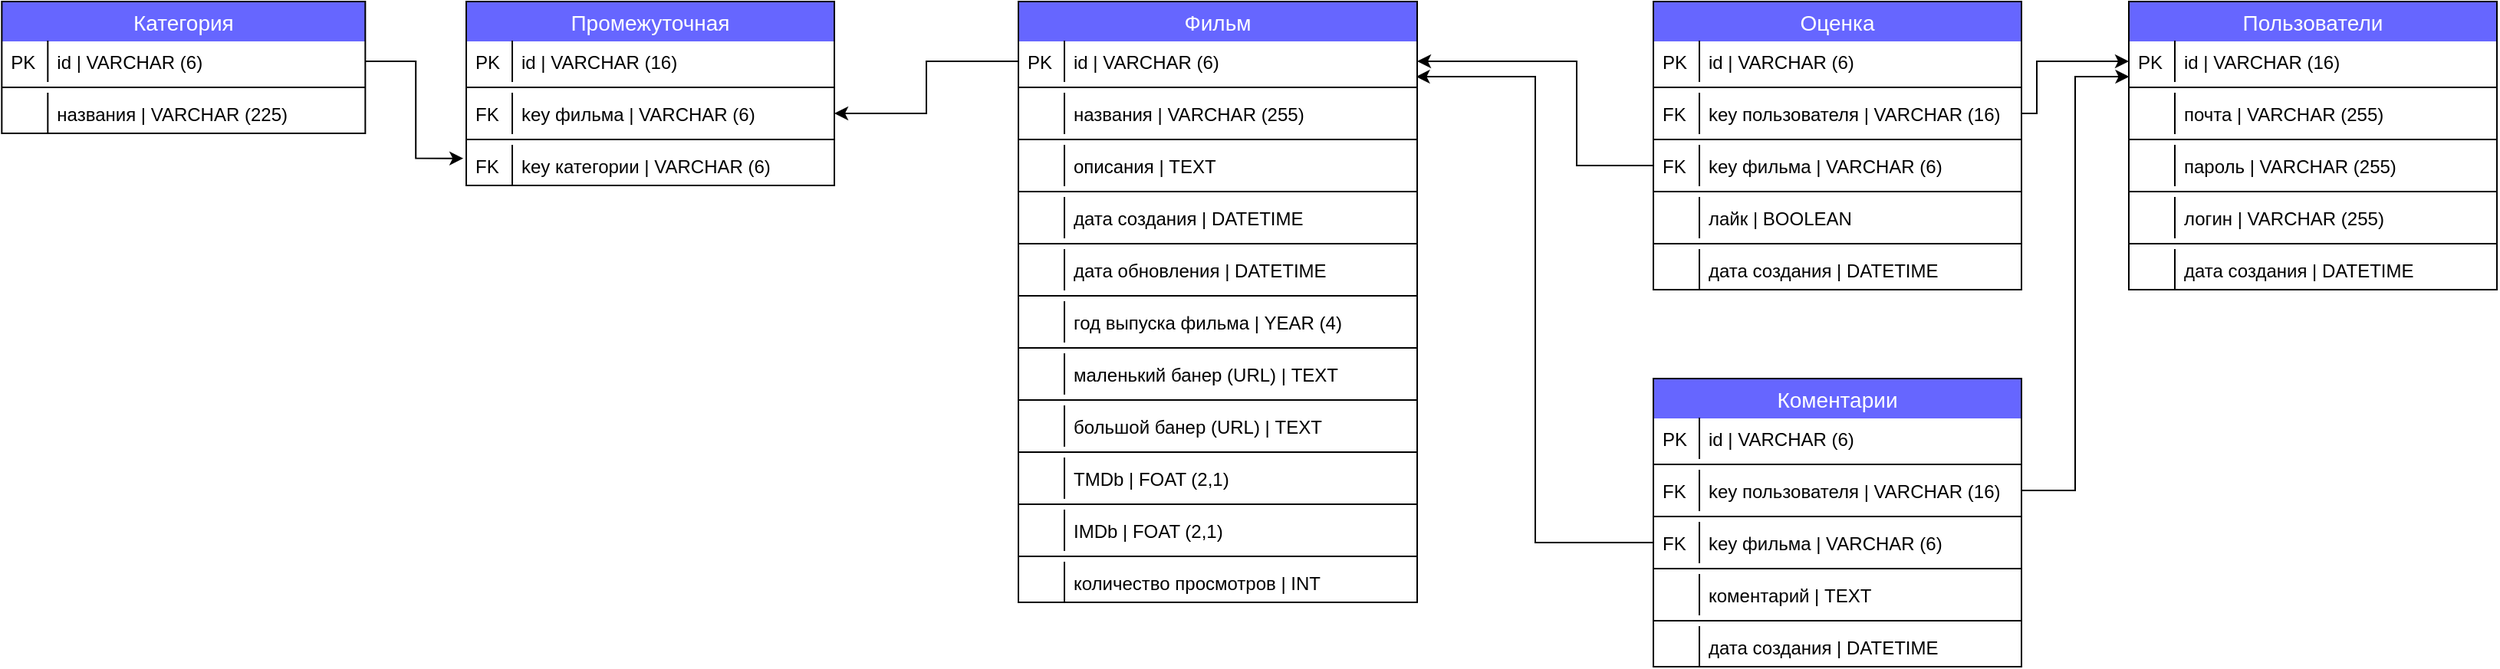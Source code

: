 <mxfile version="10.7.7" type="device"><diagram id="1l4dgND4WMXHuiXy7QQM" name="Страница 1"><mxGraphModel dx="3294" dy="940" grid="1" gridSize="10" guides="1" tooltips="1" connect="1" arrows="1" fold="1" page="1" pageScale="1" pageWidth="827" pageHeight="1169" math="0" shadow="0"><root><mxCell id="0"/><mxCell id="1" parent="0"/><mxCell id="4HRoLhW7DrajpxyYd2wr-30" value="Пользователи" style="swimlane;fontStyle=0;childLayout=stackLayout;horizontal=1;startSize=26;fillColor=#6666FF;horizontalStack=0;resizeParent=1;resizeParentMax=0;resizeLast=0;collapsible=1;marginBottom=0;swimlaneFillColor=#ffffff;align=center;fontSize=14;strokeColor=#000000;fontColor=#FFFFFF;fontFamily=Helvetica;labelBackgroundColor=none;rounded=0;shadow=0;comic=0;glass=0;swimlaneLine=0;" vertex="1" parent="1"><mxGeometry x="180" y="90" width="240" height="188" as="geometry"><mxRectangle x="180" y="90" width="70" height="26" as="alternateBounds"/></mxGeometry></mxCell><mxCell id="4HRoLhW7DrajpxyYd2wr-45" value="id | VARCHAR (16)" style="shape=partialRectangle;top=0;left=0;right=0;bottom=0;align=left;verticalAlign=middle;fillColor=none;spacingLeft=34;spacingRight=4;overflow=hidden;rotatable=0;points=[[0,0.5],[1,0.5]];portConstraint=eastwest;dropTarget=0;fontSize=12;labelBackgroundColor=none;strokeColor=#3333FF;fontColor=#000000;comic=0;" vertex="1" parent="4HRoLhW7DrajpxyYd2wr-30"><mxGeometry y="26" width="240" height="26" as="geometry"/></mxCell><mxCell id="4HRoLhW7DrajpxyYd2wr-46" value="PK" style="shape=partialRectangle;top=0;left=0;bottom=0;fillColor=none;align=left;verticalAlign=middle;spacingLeft=4;spacingRight=4;overflow=hidden;rotatable=0;points=[];portConstraint=eastwest;part=1;fontSize=12;fontColor=#000000;strokeColor=#000000;strokeWidth=1;shadow=0;comic=0;" vertex="1" connectable="0" parent="4HRoLhW7DrajpxyYd2wr-45"><mxGeometry width="30" height="26" as="geometry"/></mxCell><mxCell id="4HRoLhW7DrajpxyYd2wr-47" value="" style="line;strokeWidth=1;fillColor=none;align=left;verticalAlign=middle;spacingTop=-1;spacingLeft=3;spacingRight=3;rotatable=0;labelPosition=right;points=[];portConstraint=eastwest;fontSize=12;rounded=1;shadow=0;glass=0;comic=0;labelBackgroundColor=none;" vertex="1" parent="4HRoLhW7DrajpxyYd2wr-30"><mxGeometry y="52" width="240" height="8" as="geometry"/></mxCell><mxCell id="4HRoLhW7DrajpxyYd2wr-43" value="почта | VARCHAR (255)" style="shape=partialRectangle;top=0;left=0;right=0;bottom=0;align=left;verticalAlign=middle;fillColor=none;spacingLeft=34;spacingRight=4;overflow=hidden;rotatable=0;points=[[0,0.5],[1,0.5]];portConstraint=eastwest;dropTarget=0;fontSize=12;labelBackgroundColor=none;strokeColor=#3333FF;fontColor=#000000;" vertex="1" parent="4HRoLhW7DrajpxyYd2wr-30"><mxGeometry y="60" width="240" height="26" as="geometry"/></mxCell><mxCell id="4HRoLhW7DrajpxyYd2wr-44" value="" style="shape=partialRectangle;top=0;left=0;bottom=0;fillColor=none;align=left;verticalAlign=top;spacingLeft=4;spacingRight=4;overflow=hidden;rotatable=0;points=[];portConstraint=eastwest;part=1;fontSize=12;fontColor=#000000;strokeColor=#000000;strokeWidth=1;shadow=0;comic=0;" vertex="1" connectable="0" parent="4HRoLhW7DrajpxyYd2wr-43"><mxGeometry width="30" height="26" as="geometry"/></mxCell><mxCell id="4HRoLhW7DrajpxyYd2wr-48" value="" style="line;strokeWidth=1;fillColor=none;align=left;verticalAlign=middle;spacingTop=-1;spacingLeft=3;spacingRight=3;rotatable=0;labelPosition=right;points=[];portConstraint=eastwest;fontSize=12;rounded=1;shadow=0;glass=0;comic=0;labelBackgroundColor=none;" vertex="1" parent="4HRoLhW7DrajpxyYd2wr-30"><mxGeometry y="86" width="240" height="8" as="geometry"/></mxCell><mxCell id="4HRoLhW7DrajpxyYd2wr-49" value="пароль | VARCHAR (255)" style="shape=partialRectangle;top=0;left=0;right=0;bottom=0;align=left;verticalAlign=middle;fillColor=none;spacingLeft=34;spacingRight=4;overflow=hidden;rotatable=0;points=[[0,0.5],[1,0.5]];portConstraint=eastwest;dropTarget=0;fontSize=12;labelBackgroundColor=none;strokeColor=#3333FF;fontColor=#000000;" vertex="1" parent="4HRoLhW7DrajpxyYd2wr-30"><mxGeometry y="94" width="240" height="26" as="geometry"/></mxCell><mxCell id="4HRoLhW7DrajpxyYd2wr-50" value="" style="shape=partialRectangle;top=0;left=0;bottom=0;fillColor=none;align=left;verticalAlign=top;spacingLeft=4;spacingRight=4;overflow=hidden;rotatable=0;points=[];portConstraint=eastwest;part=1;fontSize=12;fontColor=#000000;strokeColor=#000000;strokeWidth=1;shadow=0;comic=0;" vertex="1" connectable="0" parent="4HRoLhW7DrajpxyYd2wr-49"><mxGeometry width="30" height="26" as="geometry"/></mxCell><mxCell id="4HRoLhW7DrajpxyYd2wr-51" value="" style="line;strokeWidth=1;fillColor=none;align=left;verticalAlign=middle;spacingTop=-1;spacingLeft=3;spacingRight=3;rotatable=0;labelPosition=right;points=[];portConstraint=eastwest;fontSize=12;rounded=0;shadow=0;glass=0;comic=0;labelBackgroundColor=none;" vertex="1" parent="4HRoLhW7DrajpxyYd2wr-30"><mxGeometry y="120" width="240" height="8" as="geometry"/></mxCell><mxCell id="4HRoLhW7DrajpxyYd2wr-52" value="логин | VARCHAR (255)" style="shape=partialRectangle;top=0;left=0;right=0;bottom=0;align=left;verticalAlign=middle;fillColor=none;spacingLeft=34;spacingRight=4;overflow=hidden;rotatable=0;points=[[0,0.5],[1,0.5]];portConstraint=eastwest;dropTarget=0;fontSize=12;labelBackgroundColor=none;strokeColor=#3333FF;fontColor=#000000;" vertex="1" parent="4HRoLhW7DrajpxyYd2wr-30"><mxGeometry y="128" width="240" height="26" as="geometry"/></mxCell><mxCell id="4HRoLhW7DrajpxyYd2wr-53" value="" style="shape=partialRectangle;top=0;left=0;bottom=0;fillColor=none;align=left;verticalAlign=top;spacingLeft=4;spacingRight=4;overflow=hidden;rotatable=0;points=[];portConstraint=eastwest;part=1;fontSize=12;fontColor=#000000;strokeColor=#000000;strokeWidth=1;shadow=0;comic=0;" vertex="1" connectable="0" parent="4HRoLhW7DrajpxyYd2wr-52"><mxGeometry width="30" height="26" as="geometry"/></mxCell><mxCell id="4HRoLhW7DrajpxyYd2wr-105" value="" style="line;strokeWidth=1;fillColor=none;align=left;verticalAlign=middle;spacingTop=-1;spacingLeft=3;spacingRight=3;rotatable=0;labelPosition=right;points=[];portConstraint=eastwest;fontSize=12;rounded=0;shadow=0;glass=0;comic=0;labelBackgroundColor=none;" vertex="1" parent="4HRoLhW7DrajpxyYd2wr-30"><mxGeometry y="154" width="240" height="8" as="geometry"/></mxCell><mxCell id="4HRoLhW7DrajpxyYd2wr-103" value="дата создания | DATETIME" style="shape=partialRectangle;top=0;left=0;right=0;bottom=0;align=left;verticalAlign=middle;fillColor=none;spacingLeft=34;spacingRight=4;overflow=hidden;rotatable=0;points=[[0,0.5],[1,0.5]];portConstraint=eastwest;dropTarget=0;fontSize=12;labelBackgroundColor=none;strokeColor=#3333FF;fontColor=#000000;" vertex="1" parent="4HRoLhW7DrajpxyYd2wr-30"><mxGeometry y="162" width="240" height="26" as="geometry"/></mxCell><mxCell id="4HRoLhW7DrajpxyYd2wr-104" value="" style="shape=partialRectangle;top=0;left=0;bottom=0;fillColor=none;align=left;verticalAlign=top;spacingLeft=4;spacingRight=4;overflow=hidden;rotatable=0;points=[];portConstraint=eastwest;part=1;fontSize=12;fontColor=#000000;strokeColor=#000000;strokeWidth=1;shadow=0;comic=0;" vertex="1" connectable="0" parent="4HRoLhW7DrajpxyYd2wr-103"><mxGeometry width="30" height="26" as="geometry"/></mxCell><mxCell id="4HRoLhW7DrajpxyYd2wr-57" value="Оценка" style="swimlane;fontStyle=0;childLayout=stackLayout;horizontal=1;startSize=26;fillColor=#6666FF;horizontalStack=0;resizeParent=1;resizeParentMax=0;resizeLast=0;collapsible=1;marginBottom=0;swimlaneFillColor=#ffffff;align=center;fontSize=14;strokeColor=#000000;fontColor=#FFFFFF;fontFamily=Helvetica;labelBackgroundColor=none;rounded=0;shadow=0;comic=0;glass=0;swimlaneLine=0;" vertex="1" parent="1"><mxGeometry x="-130" y="90" width="240" height="188" as="geometry"><mxRectangle x="180" y="90" width="70" height="26" as="alternateBounds"/></mxGeometry></mxCell><mxCell id="4HRoLhW7DrajpxyYd2wr-58" value="id | VARCHAR (6)" style="shape=partialRectangle;top=0;left=0;right=0;bottom=0;align=left;verticalAlign=middle;fillColor=none;spacingLeft=34;spacingRight=4;overflow=hidden;rotatable=0;points=[[0,0.5],[1,0.5]];portConstraint=eastwest;dropTarget=0;fontSize=12;labelBackgroundColor=none;strokeColor=#3333FF;fontColor=#000000;comic=0;" vertex="1" parent="4HRoLhW7DrajpxyYd2wr-57"><mxGeometry y="26" width="240" height="26" as="geometry"/></mxCell><mxCell id="4HRoLhW7DrajpxyYd2wr-59" value="PK" style="shape=partialRectangle;top=0;left=0;bottom=0;fillColor=none;align=left;verticalAlign=middle;spacingLeft=4;spacingRight=4;overflow=hidden;rotatable=0;points=[];portConstraint=eastwest;part=1;fontSize=12;fontColor=#000000;strokeColor=#000000;strokeWidth=1;shadow=0;comic=0;" vertex="1" connectable="0" parent="4HRoLhW7DrajpxyYd2wr-58"><mxGeometry width="30" height="26" as="geometry"/></mxCell><mxCell id="4HRoLhW7DrajpxyYd2wr-60" value="" style="line;strokeWidth=1;fillColor=none;align=left;verticalAlign=middle;spacingTop=-1;spacingLeft=3;spacingRight=3;rotatable=0;labelPosition=right;points=[];portConstraint=eastwest;fontSize=12;rounded=1;shadow=0;glass=0;comic=0;labelBackgroundColor=none;" vertex="1" parent="4HRoLhW7DrajpxyYd2wr-57"><mxGeometry y="52" width="240" height="8" as="geometry"/></mxCell><mxCell id="4HRoLhW7DrajpxyYd2wr-61" value="key пользователя | VARCHAR (16)" style="shape=partialRectangle;top=0;left=0;right=0;bottom=0;align=left;verticalAlign=middle;fillColor=none;spacingLeft=34;spacingRight=4;overflow=hidden;rotatable=0;points=[[0,0.5],[1,0.5]];portConstraint=eastwest;dropTarget=0;fontSize=12;labelBackgroundColor=none;strokeColor=#3333FF;fontColor=#000000;" vertex="1" parent="4HRoLhW7DrajpxyYd2wr-57"><mxGeometry y="60" width="240" height="26" as="geometry"/></mxCell><mxCell id="4HRoLhW7DrajpxyYd2wr-62" value="FK" style="shape=partialRectangle;top=0;left=0;bottom=0;fillColor=none;align=left;verticalAlign=top;spacingLeft=4;spacingRight=4;overflow=hidden;rotatable=0;points=[];portConstraint=eastwest;part=1;fontSize=12;fontColor=#000000;strokeColor=#000000;strokeWidth=1;shadow=0;comic=0;" vertex="1" connectable="0" parent="4HRoLhW7DrajpxyYd2wr-61"><mxGeometry width="30" height="26" as="geometry"/></mxCell><mxCell id="4HRoLhW7DrajpxyYd2wr-140" value="" style="line;strokeWidth=1;fillColor=none;align=left;verticalAlign=middle;spacingTop=-1;spacingLeft=3;spacingRight=3;rotatable=0;labelPosition=right;points=[];portConstraint=eastwest;fontSize=12;rounded=0;shadow=0;glass=0;comic=0;labelBackgroundColor=none;" vertex="1" parent="4HRoLhW7DrajpxyYd2wr-57"><mxGeometry y="86" width="240" height="8" as="geometry"/></mxCell><mxCell id="4HRoLhW7DrajpxyYd2wr-138" value="key фильма | VARCHAR (6)" style="shape=partialRectangle;top=0;left=0;right=0;bottom=0;align=left;verticalAlign=middle;fillColor=none;spacingLeft=34;spacingRight=4;overflow=hidden;rotatable=0;points=[[0,0.5],[1,0.5]];portConstraint=eastwest;dropTarget=0;fontSize=12;labelBackgroundColor=none;strokeColor=#3333FF;fontColor=#000000;" vertex="1" parent="4HRoLhW7DrajpxyYd2wr-57"><mxGeometry y="94" width="240" height="26" as="geometry"/></mxCell><mxCell id="4HRoLhW7DrajpxyYd2wr-139" value="FK" style="shape=partialRectangle;top=0;left=0;bottom=0;fillColor=none;align=left;verticalAlign=top;spacingLeft=4;spacingRight=4;overflow=hidden;rotatable=0;points=[];portConstraint=eastwest;part=1;fontSize=12;fontColor=#000000;strokeColor=#000000;strokeWidth=1;shadow=0;comic=0;" vertex="1" connectable="0" parent="4HRoLhW7DrajpxyYd2wr-138"><mxGeometry width="30" height="26" as="geometry"/></mxCell><mxCell id="4HRoLhW7DrajpxyYd2wr-63" value="" style="line;strokeWidth=1;fillColor=none;align=left;verticalAlign=middle;spacingTop=-1;spacingLeft=3;spacingRight=3;rotatable=0;labelPosition=right;points=[];portConstraint=eastwest;fontSize=12;rounded=1;shadow=0;glass=0;comic=0;labelBackgroundColor=none;" vertex="1" parent="4HRoLhW7DrajpxyYd2wr-57"><mxGeometry y="120" width="240" height="8" as="geometry"/></mxCell><mxCell id="4HRoLhW7DrajpxyYd2wr-64" value="лайк | BOOLEAN" style="shape=partialRectangle;top=0;left=0;right=0;bottom=0;align=left;verticalAlign=middle;fillColor=none;spacingLeft=34;spacingRight=4;overflow=hidden;rotatable=0;points=[[0,0.5],[1,0.5]];portConstraint=eastwest;dropTarget=0;fontSize=12;labelBackgroundColor=none;strokeColor=#3333FF;fontColor=#000000;" vertex="1" parent="4HRoLhW7DrajpxyYd2wr-57"><mxGeometry y="128" width="240" height="26" as="geometry"/></mxCell><mxCell id="4HRoLhW7DrajpxyYd2wr-65" value="" style="shape=partialRectangle;top=0;left=0;bottom=0;fillColor=none;align=left;verticalAlign=top;spacingLeft=4;spacingRight=4;overflow=hidden;rotatable=0;points=[];portConstraint=eastwest;part=1;fontSize=12;fontColor=#000000;strokeColor=#000000;strokeWidth=1;shadow=0;comic=0;" vertex="1" connectable="0" parent="4HRoLhW7DrajpxyYd2wr-64"><mxGeometry width="30" height="26" as="geometry"/></mxCell><mxCell id="4HRoLhW7DrajpxyYd2wr-116" value="" style="line;strokeWidth=1;fillColor=none;align=left;verticalAlign=middle;spacingTop=-1;spacingLeft=3;spacingRight=3;rotatable=0;labelPosition=right;points=[];portConstraint=eastwest;fontSize=12;rounded=0;shadow=0;glass=0;comic=0;labelBackgroundColor=none;" vertex="1" parent="4HRoLhW7DrajpxyYd2wr-57"><mxGeometry y="154" width="240" height="8" as="geometry"/></mxCell><mxCell id="4HRoLhW7DrajpxyYd2wr-108" value="дата создания | DATETIME" style="shape=partialRectangle;top=0;left=0;right=0;bottom=0;align=left;verticalAlign=middle;fillColor=none;spacingLeft=34;spacingRight=4;overflow=hidden;rotatable=0;points=[[0,0.5],[1,0.5]];portConstraint=eastwest;dropTarget=0;fontSize=12;labelBackgroundColor=none;strokeColor=#3333FF;fontColor=#000000;" vertex="1" parent="4HRoLhW7DrajpxyYd2wr-57"><mxGeometry y="162" width="240" height="26" as="geometry"/></mxCell><mxCell id="4HRoLhW7DrajpxyYd2wr-109" value="" style="shape=partialRectangle;top=0;left=0;bottom=0;fillColor=none;align=left;verticalAlign=top;spacingLeft=4;spacingRight=4;overflow=hidden;rotatable=0;points=[];portConstraint=eastwest;part=1;fontSize=12;fontColor=#000000;strokeColor=#000000;strokeWidth=1;shadow=0;comic=0;" vertex="1" connectable="0" parent="4HRoLhW7DrajpxyYd2wr-108"><mxGeometry width="30" height="26" as="geometry"/></mxCell><mxCell id="4HRoLhW7DrajpxyYd2wr-82" value="Коментарии" style="swimlane;fontStyle=0;childLayout=stackLayout;horizontal=1;startSize=26;fillColor=#6666FF;horizontalStack=0;resizeParent=1;resizeParentMax=0;resizeLast=0;collapsible=1;marginBottom=0;swimlaneFillColor=#ffffff;align=center;fontSize=14;strokeColor=#000000;fontColor=#FFFFFF;fontFamily=Helvetica;labelBackgroundColor=none;rounded=0;shadow=0;comic=0;glass=0;swimlaneLine=0;" vertex="1" parent="1"><mxGeometry x="-130" y="336" width="240" height="188" as="geometry"><mxRectangle x="180" y="90" width="70" height="26" as="alternateBounds"/></mxGeometry></mxCell><mxCell id="4HRoLhW7DrajpxyYd2wr-83" value="id | VARCHAR (6)" style="shape=partialRectangle;top=0;left=0;right=0;bottom=0;align=left;verticalAlign=middle;fillColor=none;spacingLeft=34;spacingRight=4;overflow=hidden;rotatable=0;points=[[0,0.5],[1,0.5]];portConstraint=eastwest;dropTarget=0;fontSize=12;labelBackgroundColor=none;strokeColor=#3333FF;fontColor=#000000;comic=0;" vertex="1" parent="4HRoLhW7DrajpxyYd2wr-82"><mxGeometry y="26" width="240" height="26" as="geometry"/></mxCell><mxCell id="4HRoLhW7DrajpxyYd2wr-84" value="PK" style="shape=partialRectangle;top=0;left=0;bottom=0;fillColor=none;align=left;verticalAlign=middle;spacingLeft=4;spacingRight=4;overflow=hidden;rotatable=0;points=[];portConstraint=eastwest;part=1;fontSize=12;fontColor=#000000;strokeColor=#000000;strokeWidth=1;shadow=0;comic=0;" vertex="1" connectable="0" parent="4HRoLhW7DrajpxyYd2wr-83"><mxGeometry width="30" height="26" as="geometry"/></mxCell><mxCell id="4HRoLhW7DrajpxyYd2wr-85" value="" style="line;strokeWidth=1;fillColor=none;align=left;verticalAlign=middle;spacingTop=-1;spacingLeft=3;spacingRight=3;rotatable=0;labelPosition=right;points=[];portConstraint=eastwest;fontSize=12;rounded=1;shadow=0;glass=0;comic=0;labelBackgroundColor=none;" vertex="1" parent="4HRoLhW7DrajpxyYd2wr-82"><mxGeometry y="52" width="240" height="8" as="geometry"/></mxCell><mxCell id="4HRoLhW7DrajpxyYd2wr-86" value="key пользователя | VARCHAR (16)" style="shape=partialRectangle;top=0;left=0;right=0;bottom=0;align=left;verticalAlign=middle;fillColor=none;spacingLeft=34;spacingRight=4;overflow=hidden;rotatable=0;points=[[0,0.5],[1,0.5]];portConstraint=eastwest;dropTarget=0;fontSize=12;labelBackgroundColor=none;strokeColor=#3333FF;fontColor=#000000;" vertex="1" parent="4HRoLhW7DrajpxyYd2wr-82"><mxGeometry y="60" width="240" height="26" as="geometry"/></mxCell><mxCell id="4HRoLhW7DrajpxyYd2wr-87" value="FK" style="shape=partialRectangle;top=0;left=0;bottom=0;fillColor=none;align=left;verticalAlign=top;spacingLeft=4;spacingRight=4;overflow=hidden;rotatable=0;points=[];portConstraint=eastwest;part=1;fontSize=12;fontColor=#000000;strokeColor=#000000;strokeWidth=1;shadow=0;comic=0;" vertex="1" connectable="0" parent="4HRoLhW7DrajpxyYd2wr-86"><mxGeometry width="30" height="26" as="geometry"/></mxCell><mxCell id="4HRoLhW7DrajpxyYd2wr-88" value="" style="line;strokeWidth=1;fillColor=none;align=left;verticalAlign=middle;spacingTop=-1;spacingLeft=3;spacingRight=3;rotatable=0;labelPosition=right;points=[];portConstraint=eastwest;fontSize=12;rounded=1;shadow=0;glass=0;comic=0;labelBackgroundColor=none;" vertex="1" parent="4HRoLhW7DrajpxyYd2wr-82"><mxGeometry y="86" width="240" height="8" as="geometry"/></mxCell><mxCell id="4HRoLhW7DrajpxyYd2wr-135" value="key фильма | VARCHAR (6)" style="shape=partialRectangle;top=0;left=0;right=0;bottom=0;align=left;verticalAlign=middle;fillColor=none;spacingLeft=34;spacingRight=4;overflow=hidden;rotatable=0;points=[[0,0.5],[1,0.5]];portConstraint=eastwest;dropTarget=0;fontSize=12;labelBackgroundColor=none;strokeColor=#3333FF;fontColor=#000000;" vertex="1" parent="4HRoLhW7DrajpxyYd2wr-82"><mxGeometry y="94" width="240" height="26" as="geometry"/></mxCell><mxCell id="4HRoLhW7DrajpxyYd2wr-136" value="FK" style="shape=partialRectangle;top=0;left=0;bottom=0;fillColor=none;align=left;verticalAlign=top;spacingLeft=4;spacingRight=4;overflow=hidden;rotatable=0;points=[];portConstraint=eastwest;part=1;fontSize=12;fontColor=#000000;strokeColor=#000000;strokeWidth=1;shadow=0;comic=0;" vertex="1" connectable="0" parent="4HRoLhW7DrajpxyYd2wr-135"><mxGeometry width="30" height="26" as="geometry"/></mxCell><mxCell id="4HRoLhW7DrajpxyYd2wr-137" value="" style="line;strokeWidth=1;fillColor=none;align=left;verticalAlign=middle;spacingTop=-1;spacingLeft=3;spacingRight=3;rotatable=0;labelPosition=right;points=[];portConstraint=eastwest;fontSize=12;rounded=0;shadow=0;glass=0;comic=0;labelBackgroundColor=none;" vertex="1" parent="4HRoLhW7DrajpxyYd2wr-82"><mxGeometry y="120" width="240" height="8" as="geometry"/></mxCell><mxCell id="4HRoLhW7DrajpxyYd2wr-89" value="коментарий | TEXT " style="shape=partialRectangle;top=0;left=0;right=0;bottom=0;align=left;verticalAlign=middle;fillColor=none;spacingLeft=34;spacingRight=4;overflow=hidden;rotatable=0;points=[[0,0.5],[1,0.5]];portConstraint=eastwest;dropTarget=0;fontSize=12;labelBackgroundColor=none;strokeColor=#3333FF;fontColor=#000000;" vertex="1" parent="4HRoLhW7DrajpxyYd2wr-82"><mxGeometry y="128" width="240" height="26" as="geometry"/></mxCell><mxCell id="4HRoLhW7DrajpxyYd2wr-90" value="" style="shape=partialRectangle;top=0;left=0;bottom=0;fillColor=none;align=left;verticalAlign=top;spacingLeft=4;spacingRight=4;overflow=hidden;rotatable=0;points=[];portConstraint=eastwest;part=1;fontSize=12;fontColor=#000000;strokeColor=#000000;strokeWidth=1;shadow=0;comic=0;" vertex="1" connectable="0" parent="4HRoLhW7DrajpxyYd2wr-89"><mxGeometry width="30" height="26" as="geometry"/></mxCell><mxCell id="4HRoLhW7DrajpxyYd2wr-110" value="" style="line;strokeWidth=1;fillColor=none;align=left;verticalAlign=middle;spacingTop=-1;spacingLeft=3;spacingRight=3;rotatable=0;labelPosition=right;points=[];portConstraint=eastwest;fontSize=12;rounded=0;shadow=0;glass=0;comic=0;labelBackgroundColor=none;" vertex="1" parent="4HRoLhW7DrajpxyYd2wr-82"><mxGeometry y="154" width="240" height="8" as="geometry"/></mxCell><mxCell id="4HRoLhW7DrajpxyYd2wr-106" value="дата создания | DATETIME" style="shape=partialRectangle;top=0;left=0;right=0;bottom=0;align=left;verticalAlign=middle;fillColor=none;spacingLeft=34;spacingRight=4;overflow=hidden;rotatable=0;points=[[0,0.5],[1,0.5]];portConstraint=eastwest;dropTarget=0;fontSize=12;labelBackgroundColor=none;strokeColor=#3333FF;fontColor=#000000;" vertex="1" parent="4HRoLhW7DrajpxyYd2wr-82"><mxGeometry y="162" width="240" height="26" as="geometry"/></mxCell><mxCell id="4HRoLhW7DrajpxyYd2wr-107" value="" style="shape=partialRectangle;top=0;left=0;bottom=0;fillColor=none;align=left;verticalAlign=top;spacingLeft=4;spacingRight=4;overflow=hidden;rotatable=0;points=[];portConstraint=eastwest;part=1;fontSize=12;fontColor=#000000;strokeColor=#000000;strokeWidth=1;shadow=0;comic=0;" vertex="1" connectable="0" parent="4HRoLhW7DrajpxyYd2wr-106"><mxGeometry width="30" height="26" as="geometry"/></mxCell><mxCell id="4HRoLhW7DrajpxyYd2wr-91" value="Фильм" style="swimlane;fontStyle=0;childLayout=stackLayout;horizontal=1;startSize=26;fillColor=#6666FF;horizontalStack=0;resizeParent=1;resizeParentMax=0;resizeLast=0;collapsible=1;marginBottom=0;swimlaneFillColor=#ffffff;align=center;fontSize=14;strokeColor=#000000;fontColor=#FFFFFF;fontFamily=Helvetica;labelBackgroundColor=none;rounded=0;shadow=0;comic=0;glass=0;swimlaneLine=0;" vertex="1" parent="1"><mxGeometry x="-544" y="90" width="260" height="392" as="geometry"><mxRectangle x="180" y="90" width="70" height="26" as="alternateBounds"/></mxGeometry></mxCell><mxCell id="4HRoLhW7DrajpxyYd2wr-92" value="id | VARCHAR (6)" style="shape=partialRectangle;top=0;left=0;right=0;bottom=0;align=left;verticalAlign=middle;fillColor=none;spacingLeft=34;spacingRight=4;overflow=hidden;rotatable=0;points=[[0,0.5],[1,0.5]];portConstraint=eastwest;dropTarget=0;fontSize=12;labelBackgroundColor=none;strokeColor=#3333FF;fontColor=#000000;comic=0;" vertex="1" parent="4HRoLhW7DrajpxyYd2wr-91"><mxGeometry y="26" width="260" height="26" as="geometry"/></mxCell><mxCell id="4HRoLhW7DrajpxyYd2wr-93" value="PK" style="shape=partialRectangle;top=0;left=0;bottom=0;fillColor=none;align=left;verticalAlign=middle;spacingLeft=4;spacingRight=4;overflow=hidden;rotatable=0;points=[];portConstraint=eastwest;part=1;fontSize=12;fontColor=#000000;strokeColor=#000000;strokeWidth=1;shadow=0;comic=0;" vertex="1" connectable="0" parent="4HRoLhW7DrajpxyYd2wr-92"><mxGeometry width="30" height="26" as="geometry"/></mxCell><mxCell id="4HRoLhW7DrajpxyYd2wr-94" value="" style="line;strokeWidth=1;fillColor=none;align=left;verticalAlign=middle;spacingTop=-1;spacingLeft=3;spacingRight=3;rotatable=0;labelPosition=right;points=[];portConstraint=eastwest;fontSize=12;rounded=1;shadow=0;glass=0;comic=0;labelBackgroundColor=none;" vertex="1" parent="4HRoLhW7DrajpxyYd2wr-91"><mxGeometry y="52" width="260" height="8" as="geometry"/></mxCell><mxCell id="4HRoLhW7DrajpxyYd2wr-95" value="названия | VARCHAR (255)" style="shape=partialRectangle;top=0;left=0;right=0;bottom=0;align=left;verticalAlign=middle;fillColor=none;spacingLeft=34;spacingRight=4;overflow=hidden;rotatable=0;points=[[0,0.5],[1,0.5]];portConstraint=eastwest;dropTarget=0;fontSize=12;labelBackgroundColor=none;strokeColor=#3333FF;fontColor=#000000;" vertex="1" parent="4HRoLhW7DrajpxyYd2wr-91"><mxGeometry y="60" width="260" height="26" as="geometry"/></mxCell><mxCell id="4HRoLhW7DrajpxyYd2wr-96" value="" style="shape=partialRectangle;top=0;left=0;bottom=0;fillColor=none;align=left;verticalAlign=top;spacingLeft=4;spacingRight=4;overflow=hidden;rotatable=0;points=[];portConstraint=eastwest;part=1;fontSize=12;fontColor=#000000;strokeColor=#000000;strokeWidth=1;shadow=0;comic=0;" vertex="1" connectable="0" parent="4HRoLhW7DrajpxyYd2wr-95"><mxGeometry width="30" height="26" as="geometry"/></mxCell><mxCell id="4HRoLhW7DrajpxyYd2wr-97" value="" style="line;strokeWidth=1;fillColor=none;align=left;verticalAlign=middle;spacingTop=-1;spacingLeft=3;spacingRight=3;rotatable=0;labelPosition=right;points=[];portConstraint=eastwest;fontSize=12;rounded=1;shadow=0;glass=0;comic=0;labelBackgroundColor=none;" vertex="1" parent="4HRoLhW7DrajpxyYd2wr-91"><mxGeometry y="86" width="260" height="8" as="geometry"/></mxCell><mxCell id="4HRoLhW7DrajpxyYd2wr-98" value="описания | TEXT" style="shape=partialRectangle;top=0;left=0;right=0;bottom=0;align=left;verticalAlign=middle;fillColor=none;spacingLeft=34;spacingRight=4;overflow=hidden;rotatable=0;points=[[0,0.5],[1,0.5]];portConstraint=eastwest;dropTarget=0;fontSize=12;labelBackgroundColor=none;strokeColor=#3333FF;fontColor=#000000;" vertex="1" parent="4HRoLhW7DrajpxyYd2wr-91"><mxGeometry y="94" width="260" height="26" as="geometry"/></mxCell><mxCell id="4HRoLhW7DrajpxyYd2wr-99" value="" style="shape=partialRectangle;top=0;left=0;bottom=0;fillColor=none;align=left;verticalAlign=top;spacingLeft=4;spacingRight=4;overflow=hidden;rotatable=0;points=[];portConstraint=eastwest;part=1;fontSize=12;fontColor=#000000;strokeColor=#000000;strokeWidth=1;shadow=0;comic=0;" vertex="1" connectable="0" parent="4HRoLhW7DrajpxyYd2wr-98"><mxGeometry width="30" height="26" as="geometry"/></mxCell><mxCell id="4HRoLhW7DrajpxyYd2wr-120" value="" style="line;strokeWidth=1;fillColor=none;align=left;verticalAlign=middle;spacingTop=-1;spacingLeft=3;spacingRight=3;rotatable=0;labelPosition=right;points=[];portConstraint=eastwest;fontSize=12;rounded=0;shadow=0;glass=0;comic=0;labelBackgroundColor=none;" vertex="1" parent="4HRoLhW7DrajpxyYd2wr-91"><mxGeometry y="120" width="260" height="8" as="geometry"/></mxCell><mxCell id="4HRoLhW7DrajpxyYd2wr-118" value="дата создания | DATETIME" style="shape=partialRectangle;top=0;left=0;right=0;bottom=0;align=left;verticalAlign=middle;fillColor=none;spacingLeft=34;spacingRight=4;overflow=hidden;rotatable=0;points=[[0,0.5],[1,0.5]];portConstraint=eastwest;dropTarget=0;fontSize=12;labelBackgroundColor=none;strokeColor=#3333FF;fontColor=#000000;" vertex="1" parent="4HRoLhW7DrajpxyYd2wr-91"><mxGeometry y="128" width="260" height="26" as="geometry"/></mxCell><mxCell id="4HRoLhW7DrajpxyYd2wr-119" value="" style="shape=partialRectangle;top=0;left=0;bottom=0;fillColor=none;align=left;verticalAlign=top;spacingLeft=4;spacingRight=4;overflow=hidden;rotatable=0;points=[];portConstraint=eastwest;part=1;fontSize=12;fontColor=#000000;strokeColor=#000000;strokeWidth=1;shadow=0;comic=0;" vertex="1" connectable="0" parent="4HRoLhW7DrajpxyYd2wr-118"><mxGeometry width="30" height="26" as="geometry"/></mxCell><mxCell id="4HRoLhW7DrajpxyYd2wr-123" value="" style="line;strokeWidth=1;fillColor=none;align=left;verticalAlign=middle;spacingTop=-1;spacingLeft=3;spacingRight=3;rotatable=0;labelPosition=right;points=[];portConstraint=eastwest;fontSize=12;rounded=0;shadow=0;glass=0;comic=0;labelBackgroundColor=none;" vertex="1" parent="4HRoLhW7DrajpxyYd2wr-91"><mxGeometry y="154" width="260" height="8" as="geometry"/></mxCell><mxCell id="4HRoLhW7DrajpxyYd2wr-121" value="дата обновления | DATETIME" style="shape=partialRectangle;top=0;left=0;right=0;bottom=0;align=left;verticalAlign=middle;fillColor=none;spacingLeft=34;spacingRight=4;overflow=hidden;rotatable=0;points=[[0,0.5],[1,0.5]];portConstraint=eastwest;dropTarget=0;fontSize=12;labelBackgroundColor=none;strokeColor=#3333FF;fontColor=#000000;" vertex="1" parent="4HRoLhW7DrajpxyYd2wr-91"><mxGeometry y="162" width="260" height="26" as="geometry"/></mxCell><mxCell id="4HRoLhW7DrajpxyYd2wr-122" value="" style="shape=partialRectangle;top=0;left=0;bottom=0;fillColor=none;align=left;verticalAlign=top;spacingLeft=4;spacingRight=4;overflow=hidden;rotatable=0;points=[];portConstraint=eastwest;part=1;fontSize=12;fontColor=#000000;strokeColor=#000000;strokeWidth=1;shadow=0;comic=0;" vertex="1" connectable="0" parent="4HRoLhW7DrajpxyYd2wr-121"><mxGeometry width="30" height="26" as="geometry"/></mxCell><mxCell id="4HRoLhW7DrajpxyYd2wr-126" value="" style="line;strokeWidth=1;fillColor=none;align=left;verticalAlign=middle;spacingTop=-1;spacingLeft=3;spacingRight=3;rotatable=0;labelPosition=right;points=[];portConstraint=eastwest;fontSize=12;rounded=0;shadow=0;glass=0;comic=0;labelBackgroundColor=none;" vertex="1" parent="4HRoLhW7DrajpxyYd2wr-91"><mxGeometry y="188" width="260" height="8" as="geometry"/></mxCell><mxCell id="4HRoLhW7DrajpxyYd2wr-124" value="год выпуска фильма | YEAR (4)" style="shape=partialRectangle;top=0;left=0;right=0;bottom=0;align=left;verticalAlign=middle;fillColor=none;spacingLeft=34;spacingRight=4;overflow=hidden;rotatable=0;points=[[0,0.5],[1,0.5]];portConstraint=eastwest;dropTarget=0;fontSize=12;labelBackgroundColor=none;strokeColor=#3333FF;fontColor=#000000;" vertex="1" parent="4HRoLhW7DrajpxyYd2wr-91"><mxGeometry y="196" width="260" height="26" as="geometry"/></mxCell><mxCell id="4HRoLhW7DrajpxyYd2wr-125" value="" style="shape=partialRectangle;top=0;left=0;bottom=0;fillColor=none;align=left;verticalAlign=top;spacingLeft=4;spacingRight=4;overflow=hidden;rotatable=0;points=[];portConstraint=eastwest;part=1;fontSize=12;fontColor=#000000;strokeColor=#000000;strokeWidth=1;shadow=0;comic=0;" vertex="1" connectable="0" parent="4HRoLhW7DrajpxyYd2wr-124"><mxGeometry width="30" height="26" as="geometry"/></mxCell><mxCell id="4HRoLhW7DrajpxyYd2wr-131" value="" style="line;strokeWidth=1;fillColor=none;align=left;verticalAlign=middle;spacingTop=-1;spacingLeft=3;spacingRight=3;rotatable=0;labelPosition=right;points=[];portConstraint=eastwest;fontSize=12;rounded=0;shadow=0;glass=0;comic=0;labelBackgroundColor=none;" vertex="1" parent="4HRoLhW7DrajpxyYd2wr-91"><mxGeometry y="222" width="260" height="8" as="geometry"/></mxCell><mxCell id="4HRoLhW7DrajpxyYd2wr-129" value="маленький банер (URL) | TEXT" style="shape=partialRectangle;top=0;left=0;right=0;bottom=0;align=left;verticalAlign=middle;fillColor=none;spacingLeft=34;spacingRight=4;overflow=hidden;rotatable=0;points=[[0,0.5],[1,0.5]];portConstraint=eastwest;dropTarget=0;fontSize=12;labelBackgroundColor=none;strokeColor=#3333FF;fontColor=#000000;" vertex="1" parent="4HRoLhW7DrajpxyYd2wr-91"><mxGeometry y="230" width="260" height="26" as="geometry"/></mxCell><mxCell id="4HRoLhW7DrajpxyYd2wr-130" value="" style="shape=partialRectangle;top=0;left=0;bottom=0;fillColor=none;align=left;verticalAlign=top;spacingLeft=4;spacingRight=4;overflow=hidden;rotatable=0;points=[];portConstraint=eastwest;part=1;fontSize=12;fontColor=#000000;strokeColor=#000000;strokeWidth=1;shadow=0;comic=0;" vertex="1" connectable="0" parent="4HRoLhW7DrajpxyYd2wr-129"><mxGeometry width="30" height="26" as="geometry"/></mxCell><mxCell id="4HRoLhW7DrajpxyYd2wr-134" value="" style="line;strokeWidth=1;fillColor=none;align=left;verticalAlign=middle;spacingTop=-1;spacingLeft=3;spacingRight=3;rotatable=0;labelPosition=right;points=[];portConstraint=eastwest;fontSize=12;rounded=0;shadow=0;glass=0;comic=0;labelBackgroundColor=none;" vertex="1" parent="4HRoLhW7DrajpxyYd2wr-91"><mxGeometry y="256" width="260" height="8" as="geometry"/></mxCell><mxCell id="4HRoLhW7DrajpxyYd2wr-132" value="большой банер (URL) | TEXT" style="shape=partialRectangle;top=0;left=0;right=0;bottom=0;align=left;verticalAlign=middle;fillColor=none;spacingLeft=34;spacingRight=4;overflow=hidden;rotatable=0;points=[[0,0.5],[1,0.5]];portConstraint=eastwest;dropTarget=0;fontSize=12;labelBackgroundColor=none;strokeColor=#3333FF;fontColor=#000000;" vertex="1" parent="4HRoLhW7DrajpxyYd2wr-91"><mxGeometry y="264" width="260" height="26" as="geometry"/></mxCell><mxCell id="4HRoLhW7DrajpxyYd2wr-133" value="" style="shape=partialRectangle;top=0;left=0;bottom=0;fillColor=none;align=left;verticalAlign=top;spacingLeft=4;spacingRight=4;overflow=hidden;rotatable=0;points=[];portConstraint=eastwest;part=1;fontSize=12;fontColor=#000000;strokeColor=#000000;strokeWidth=1;shadow=0;comic=0;" vertex="1" connectable="0" parent="4HRoLhW7DrajpxyYd2wr-132"><mxGeometry width="30" height="26" as="geometry"/></mxCell><mxCell id="4HRoLhW7DrajpxyYd2wr-148" value="" style="line;strokeWidth=1;fillColor=none;align=left;verticalAlign=middle;spacingTop=-1;spacingLeft=3;spacingRight=3;rotatable=0;labelPosition=right;points=[];portConstraint=eastwest;fontSize=12;rounded=0;shadow=0;glass=0;comic=0;labelBackgroundColor=none;" vertex="1" parent="4HRoLhW7DrajpxyYd2wr-91"><mxGeometry y="290" width="260" height="8" as="geometry"/></mxCell><mxCell id="4HRoLhW7DrajpxyYd2wr-146" value="TMDb | FOAT (2,1)" style="shape=partialRectangle;top=0;left=0;right=0;bottom=0;align=left;verticalAlign=middle;fillColor=none;spacingLeft=34;spacingRight=4;overflow=hidden;rotatable=0;points=[[0,0.5],[1,0.5]];portConstraint=eastwest;dropTarget=0;fontSize=12;labelBackgroundColor=none;strokeColor=#3333FF;fontColor=#000000;" vertex="1" parent="4HRoLhW7DrajpxyYd2wr-91"><mxGeometry y="298" width="260" height="26" as="geometry"/></mxCell><mxCell id="4HRoLhW7DrajpxyYd2wr-147" value="" style="shape=partialRectangle;top=0;left=0;bottom=0;fillColor=none;align=left;verticalAlign=top;spacingLeft=4;spacingRight=4;overflow=hidden;rotatable=0;points=[];portConstraint=eastwest;part=1;fontSize=12;fontColor=#000000;strokeColor=#000000;strokeWidth=1;shadow=0;comic=0;" vertex="1" connectable="0" parent="4HRoLhW7DrajpxyYd2wr-146"><mxGeometry width="30" height="26" as="geometry"/></mxCell><mxCell id="4HRoLhW7DrajpxyYd2wr-151" value="" style="line;strokeWidth=1;fillColor=none;align=left;verticalAlign=middle;spacingTop=-1;spacingLeft=3;spacingRight=3;rotatable=0;labelPosition=right;points=[];portConstraint=eastwest;fontSize=12;rounded=0;shadow=0;glass=0;comic=0;labelBackgroundColor=none;" vertex="1" parent="4HRoLhW7DrajpxyYd2wr-91"><mxGeometry y="324" width="260" height="8" as="geometry"/></mxCell><mxCell id="4HRoLhW7DrajpxyYd2wr-149" value="IMDb | FOAT (2,1)" style="shape=partialRectangle;top=0;left=0;right=0;bottom=0;align=left;verticalAlign=middle;fillColor=none;spacingLeft=34;spacingRight=4;overflow=hidden;rotatable=0;points=[[0,0.5],[1,0.5]];portConstraint=eastwest;dropTarget=0;fontSize=12;labelBackgroundColor=none;strokeColor=#3333FF;fontColor=#000000;" vertex="1" parent="4HRoLhW7DrajpxyYd2wr-91"><mxGeometry y="332" width="260" height="26" as="geometry"/></mxCell><mxCell id="4HRoLhW7DrajpxyYd2wr-150" value="" style="shape=partialRectangle;top=0;left=0;bottom=0;fillColor=none;align=left;verticalAlign=top;spacingLeft=4;spacingRight=4;overflow=hidden;rotatable=0;points=[];portConstraint=eastwest;part=1;fontSize=12;fontColor=#000000;strokeColor=#000000;strokeWidth=1;shadow=0;comic=0;" vertex="1" connectable="0" parent="4HRoLhW7DrajpxyYd2wr-149"><mxGeometry width="30" height="26" as="geometry"/></mxCell><mxCell id="4HRoLhW7DrajpxyYd2wr-190" value="" style="line;strokeWidth=1;fillColor=none;align=left;verticalAlign=middle;spacingTop=-1;spacingLeft=3;spacingRight=3;rotatable=0;labelPosition=right;points=[];portConstraint=eastwest;fontSize=12;rounded=0;shadow=0;glass=0;comic=0;labelBackgroundColor=none;" vertex="1" parent="4HRoLhW7DrajpxyYd2wr-91"><mxGeometry y="358" width="260" height="8" as="geometry"/></mxCell><mxCell id="4HRoLhW7DrajpxyYd2wr-188" value="количество просмотров | INT" style="shape=partialRectangle;top=0;left=0;right=0;bottom=0;align=left;verticalAlign=middle;fillColor=none;spacingLeft=34;spacingRight=4;overflow=hidden;rotatable=0;points=[[0,0.5],[1,0.5]];portConstraint=eastwest;dropTarget=0;fontSize=12;labelBackgroundColor=none;strokeColor=#3333FF;fontColor=#000000;" vertex="1" parent="4HRoLhW7DrajpxyYd2wr-91"><mxGeometry y="366" width="260" height="26" as="geometry"/></mxCell><mxCell id="4HRoLhW7DrajpxyYd2wr-189" value="" style="shape=partialRectangle;top=0;left=0;bottom=0;fillColor=none;align=left;verticalAlign=top;spacingLeft=4;spacingRight=4;overflow=hidden;rotatable=0;points=[];portConstraint=eastwest;part=1;fontSize=12;fontColor=#000000;strokeColor=#000000;strokeWidth=1;shadow=0;comic=0;" vertex="1" connectable="0" parent="4HRoLhW7DrajpxyYd2wr-188"><mxGeometry width="30" height="26" as="geometry"/></mxCell><mxCell id="4HRoLhW7DrajpxyYd2wr-101" style="edgeStyle=orthogonalEdgeStyle;rounded=0;orthogonalLoop=1;jettySize=auto;html=1;entryX=0;entryY=0.5;entryDx=0;entryDy=0;fontFamily=Helvetica;fontColor=#000000;" edge="1" parent="1" source="4HRoLhW7DrajpxyYd2wr-61" target="4HRoLhW7DrajpxyYd2wr-45"><mxGeometry relative="1" as="geometry"><Array as="points"><mxPoint x="120" y="163"/><mxPoint x="120" y="129"/></Array></mxGeometry></mxCell><mxCell id="4HRoLhW7DrajpxyYd2wr-117" style="edgeStyle=orthogonalEdgeStyle;rounded=0;orthogonalLoop=1;jettySize=auto;html=1;exitX=1;exitY=0.5;exitDx=0;exitDy=0;entryX=0.001;entryY=0.885;entryDx=0;entryDy=0;entryPerimeter=0;fontFamily=Helvetica;fontColor=#000000;" edge="1" parent="1" source="4HRoLhW7DrajpxyYd2wr-86" target="4HRoLhW7DrajpxyYd2wr-45"><mxGeometry relative="1" as="geometry"/></mxCell><mxCell id="4HRoLhW7DrajpxyYd2wr-141" style="edgeStyle=orthogonalEdgeStyle;rounded=0;orthogonalLoop=1;jettySize=auto;html=1;entryX=1;entryY=0.5;entryDx=0;entryDy=0;fontFamily=Helvetica;fontColor=#000000;" edge="1" parent="1" source="4HRoLhW7DrajpxyYd2wr-138" target="4HRoLhW7DrajpxyYd2wr-92"><mxGeometry relative="1" as="geometry"><Array as="points"><mxPoint x="-180" y="197"/><mxPoint x="-180" y="129"/></Array></mxGeometry></mxCell><mxCell id="4HRoLhW7DrajpxyYd2wr-145" style="edgeStyle=orthogonalEdgeStyle;rounded=0;orthogonalLoop=1;jettySize=auto;html=1;exitX=0;exitY=0.5;exitDx=0;exitDy=0;entryX=0.997;entryY=0.885;entryDx=0;entryDy=0;entryPerimeter=0;fontFamily=Helvetica;fontColor=#000000;" edge="1" parent="1" source="4HRoLhW7DrajpxyYd2wr-135" target="4HRoLhW7DrajpxyYd2wr-92"><mxGeometry relative="1" as="geometry"/></mxCell><mxCell id="4HRoLhW7DrajpxyYd2wr-152" value="Промежуточная" style="swimlane;fontStyle=0;childLayout=stackLayout;horizontal=1;startSize=26;fillColor=#6666FF;horizontalStack=0;resizeParent=1;resizeParentMax=0;resizeLast=0;collapsible=1;marginBottom=0;swimlaneFillColor=#ffffff;align=center;fontSize=14;strokeColor=#000000;fontColor=#FFFFFF;fontFamily=Helvetica;labelBackgroundColor=none;rounded=0;shadow=0;comic=0;glass=0;swimlaneLine=0;" vertex="1" parent="1"><mxGeometry x="-904" y="90" width="240" height="120" as="geometry"><mxRectangle x="180" y="90" width="70" height="26" as="alternateBounds"/></mxGeometry></mxCell><mxCell id="4HRoLhW7DrajpxyYd2wr-153" value="id | VARCHAR (16)" style="shape=partialRectangle;top=0;left=0;right=0;bottom=0;align=left;verticalAlign=middle;fillColor=none;spacingLeft=34;spacingRight=4;overflow=hidden;rotatable=0;points=[[0,0.5],[1,0.5]];portConstraint=eastwest;dropTarget=0;fontSize=12;labelBackgroundColor=none;strokeColor=#3333FF;fontColor=#000000;comic=0;" vertex="1" parent="4HRoLhW7DrajpxyYd2wr-152"><mxGeometry y="26" width="240" height="26" as="geometry"/></mxCell><mxCell id="4HRoLhW7DrajpxyYd2wr-154" value="PK" style="shape=partialRectangle;top=0;left=0;bottom=0;fillColor=none;align=left;verticalAlign=middle;spacingLeft=4;spacingRight=4;overflow=hidden;rotatable=0;points=[];portConstraint=eastwest;part=1;fontSize=12;fontColor=#000000;strokeColor=#000000;strokeWidth=1;shadow=0;comic=0;" vertex="1" connectable="0" parent="4HRoLhW7DrajpxyYd2wr-153"><mxGeometry width="30" height="26" as="geometry"/></mxCell><mxCell id="4HRoLhW7DrajpxyYd2wr-155" value="" style="line;strokeWidth=1;fillColor=none;align=left;verticalAlign=middle;spacingTop=-1;spacingLeft=3;spacingRight=3;rotatable=0;labelPosition=right;points=[];portConstraint=eastwest;fontSize=12;rounded=1;shadow=0;glass=0;comic=0;labelBackgroundColor=none;" vertex="1" parent="4HRoLhW7DrajpxyYd2wr-152"><mxGeometry y="52" width="240" height="8" as="geometry"/></mxCell><mxCell id="4HRoLhW7DrajpxyYd2wr-156" value="key фильма | VARCHAR (6)" style="shape=partialRectangle;top=0;left=0;right=0;bottom=0;align=left;verticalAlign=middle;fillColor=none;spacingLeft=34;spacingRight=4;overflow=hidden;rotatable=0;points=[[0,0.5],[1,0.5]];portConstraint=eastwest;dropTarget=0;fontSize=12;labelBackgroundColor=none;strokeColor=#3333FF;fontColor=#000000;" vertex="1" parent="4HRoLhW7DrajpxyYd2wr-152"><mxGeometry y="60" width="240" height="26" as="geometry"/></mxCell><mxCell id="4HRoLhW7DrajpxyYd2wr-157" value="FK" style="shape=partialRectangle;top=0;left=0;bottom=0;fillColor=none;align=left;verticalAlign=top;spacingLeft=4;spacingRight=4;overflow=hidden;rotatable=0;points=[];portConstraint=eastwest;part=1;fontSize=12;fontColor=#000000;strokeColor=#000000;strokeWidth=1;shadow=0;comic=0;" vertex="1" connectable="0" parent="4HRoLhW7DrajpxyYd2wr-156"><mxGeometry width="30" height="26" as="geometry"/></mxCell><mxCell id="4HRoLhW7DrajpxyYd2wr-158" value="" style="line;strokeWidth=1;fillColor=none;align=left;verticalAlign=middle;spacingTop=-1;spacingLeft=3;spacingRight=3;rotatable=0;labelPosition=right;points=[];portConstraint=eastwest;fontSize=12;rounded=0;shadow=0;glass=0;comic=0;labelBackgroundColor=none;" vertex="1" parent="4HRoLhW7DrajpxyYd2wr-152"><mxGeometry y="86" width="240" height="8" as="geometry"/></mxCell><mxCell id="4HRoLhW7DrajpxyYd2wr-159" value="key категории | VARCHAR (6)" style="shape=partialRectangle;top=0;left=0;right=0;bottom=0;align=left;verticalAlign=middle;fillColor=none;spacingLeft=34;spacingRight=4;overflow=hidden;rotatable=0;points=[[0,0.5],[1,0.5]];portConstraint=eastwest;dropTarget=0;fontSize=12;labelBackgroundColor=none;strokeColor=#3333FF;fontColor=#000000;" vertex="1" parent="4HRoLhW7DrajpxyYd2wr-152"><mxGeometry y="94" width="240" height="26" as="geometry"/></mxCell><mxCell id="4HRoLhW7DrajpxyYd2wr-160" value="FK" style="shape=partialRectangle;top=0;left=0;bottom=0;fillColor=none;align=left;verticalAlign=top;spacingLeft=4;spacingRight=4;overflow=hidden;rotatable=0;points=[];portConstraint=eastwest;part=1;fontSize=12;fontColor=#000000;strokeColor=#000000;strokeWidth=1;shadow=0;comic=0;" vertex="1" connectable="0" parent="4HRoLhW7DrajpxyYd2wr-159"><mxGeometry width="30" height="26" as="geometry"/></mxCell><mxCell id="4HRoLhW7DrajpxyYd2wr-167" value="Категория" style="swimlane;fontStyle=0;childLayout=stackLayout;horizontal=1;startSize=26;fillColor=#6666FF;horizontalStack=0;resizeParent=1;resizeParentMax=0;resizeLast=0;collapsible=1;marginBottom=0;swimlaneFillColor=#ffffff;align=center;fontSize=14;strokeColor=#000000;fontColor=#FFFFFF;fontFamily=Helvetica;labelBackgroundColor=none;rounded=0;shadow=0;comic=0;glass=0;swimlaneLine=0;" vertex="1" parent="1"><mxGeometry x="-1206.833" y="90" width="237" height="86" as="geometry"><mxRectangle x="180" y="90" width="70" height="26" as="alternateBounds"/></mxGeometry></mxCell><mxCell id="4HRoLhW7DrajpxyYd2wr-168" value="id | VARCHAR (6)" style="shape=partialRectangle;top=0;left=0;right=0;bottom=0;align=left;verticalAlign=middle;fillColor=none;spacingLeft=34;spacingRight=4;overflow=hidden;rotatable=0;points=[[0,0.5],[1,0.5]];portConstraint=eastwest;dropTarget=0;fontSize=12;labelBackgroundColor=none;strokeColor=#3333FF;fontColor=#000000;comic=0;" vertex="1" parent="4HRoLhW7DrajpxyYd2wr-167"><mxGeometry y="26" width="237" height="26" as="geometry"/></mxCell><mxCell id="4HRoLhW7DrajpxyYd2wr-169" value="PK" style="shape=partialRectangle;top=0;left=0;bottom=0;fillColor=none;align=left;verticalAlign=middle;spacingLeft=4;spacingRight=4;overflow=hidden;rotatable=0;points=[];portConstraint=eastwest;part=1;fontSize=12;fontColor=#000000;strokeColor=#000000;strokeWidth=1;shadow=0;comic=0;" vertex="1" connectable="0" parent="4HRoLhW7DrajpxyYd2wr-168"><mxGeometry width="30" height="26" as="geometry"/></mxCell><mxCell id="4HRoLhW7DrajpxyYd2wr-182" value="" style="line;strokeWidth=1;fillColor=none;align=left;verticalAlign=middle;spacingTop=-1;spacingLeft=3;spacingRight=3;rotatable=0;labelPosition=right;points=[];portConstraint=eastwest;fontSize=12;rounded=0;shadow=0;glass=0;comic=0;labelBackgroundColor=none;" vertex="1" parent="4HRoLhW7DrajpxyYd2wr-167"><mxGeometry y="52" width="237" height="8" as="geometry"/></mxCell><mxCell id="4HRoLhW7DrajpxyYd2wr-183" value="названия | VARCHAR (225)" style="shape=partialRectangle;top=0;left=0;right=0;bottom=0;align=left;verticalAlign=middle;fillColor=none;spacingLeft=34;spacingRight=4;overflow=hidden;rotatable=0;points=[[0,0.5],[1,0.5]];portConstraint=eastwest;dropTarget=0;fontSize=12;labelBackgroundColor=none;strokeColor=#3333FF;fontColor=#000000;comic=0;" vertex="1" parent="4HRoLhW7DrajpxyYd2wr-167"><mxGeometry y="60" width="237" height="26" as="geometry"/></mxCell><mxCell id="4HRoLhW7DrajpxyYd2wr-184" value="" style="shape=partialRectangle;top=0;left=0;bottom=0;fillColor=none;align=left;verticalAlign=middle;spacingLeft=4;spacingRight=4;overflow=hidden;rotatable=0;points=[];portConstraint=eastwest;part=1;fontSize=12;fontColor=#000000;strokeColor=#000000;strokeWidth=1;shadow=0;comic=0;" vertex="1" connectable="0" parent="4HRoLhW7DrajpxyYd2wr-183"><mxGeometry width="30" height="26" as="geometry"/></mxCell><mxCell id="4HRoLhW7DrajpxyYd2wr-186" style="edgeStyle=orthogonalEdgeStyle;rounded=0;orthogonalLoop=1;jettySize=auto;html=1;exitX=0;exitY=0.5;exitDx=0;exitDy=0;entryX=1;entryY=0.5;entryDx=0;entryDy=0;fontFamily=Helvetica;fontColor=#000000;" edge="1" parent="1" source="4HRoLhW7DrajpxyYd2wr-92" target="4HRoLhW7DrajpxyYd2wr-156"><mxGeometry relative="1" as="geometry"/></mxCell><mxCell id="4HRoLhW7DrajpxyYd2wr-187" style="edgeStyle=orthogonalEdgeStyle;rounded=0;orthogonalLoop=1;jettySize=auto;html=1;exitX=1;exitY=0.5;exitDx=0;exitDy=0;entryX=-0.008;entryY=0.321;entryDx=0;entryDy=0;entryPerimeter=0;fontFamily=Helvetica;fontColor=#000000;" edge="1" parent="1" source="4HRoLhW7DrajpxyYd2wr-168" target="4HRoLhW7DrajpxyYd2wr-159"><mxGeometry relative="1" as="geometry"/></mxCell></root></mxGraphModel></diagram></mxfile>